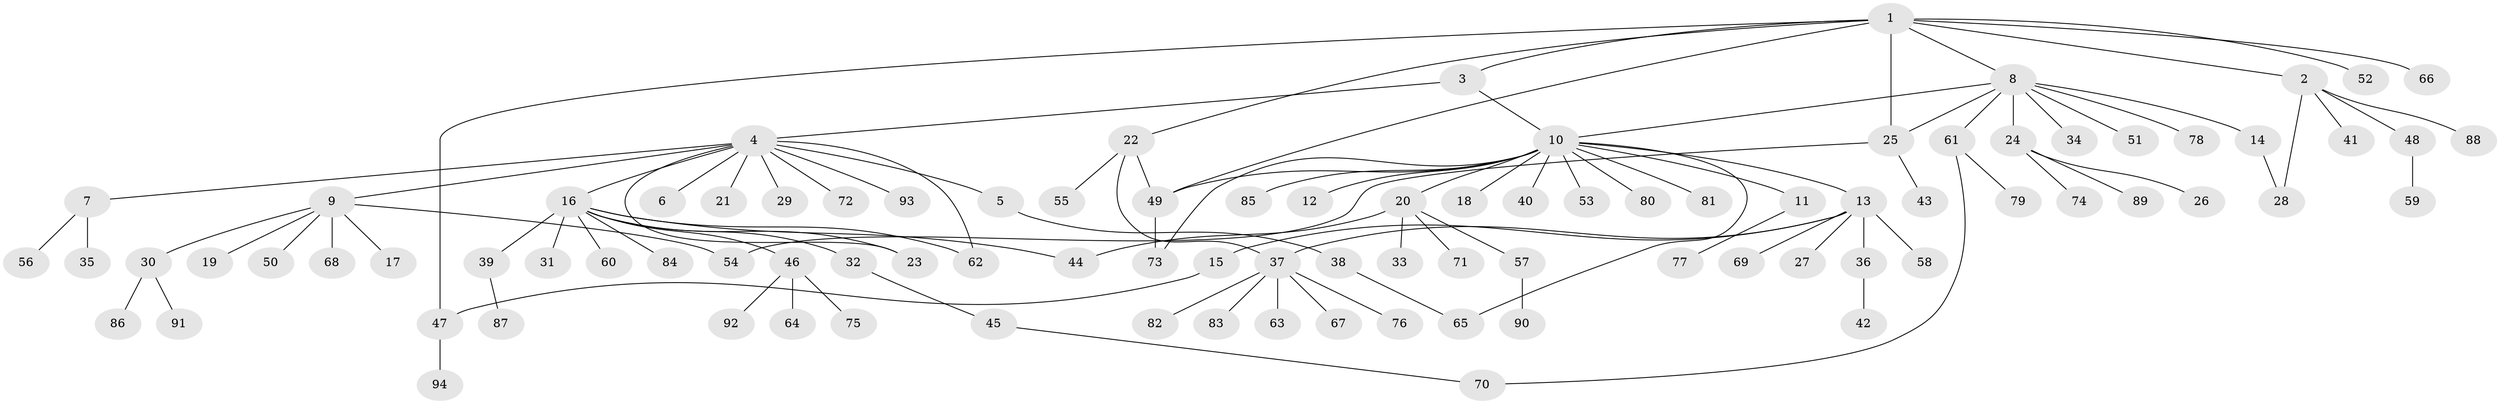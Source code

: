 // coarse degree distribution, {9: 0.03076923076923077, 5: 0.03076923076923077, 3: 0.046153846153846156, 12: 0.015384615384615385, 2: 0.23076923076923078, 1: 0.5846153846153846, 7: 0.015384615384615385, 18: 0.015384615384615385, 8: 0.015384615384615385, 4: 0.015384615384615385}
// Generated by graph-tools (version 1.1) at 2025/18/03/04/25 18:18:19]
// undirected, 94 vertices, 107 edges
graph export_dot {
graph [start="1"]
  node [color=gray90,style=filled];
  1;
  2;
  3;
  4;
  5;
  6;
  7;
  8;
  9;
  10;
  11;
  12;
  13;
  14;
  15;
  16;
  17;
  18;
  19;
  20;
  21;
  22;
  23;
  24;
  25;
  26;
  27;
  28;
  29;
  30;
  31;
  32;
  33;
  34;
  35;
  36;
  37;
  38;
  39;
  40;
  41;
  42;
  43;
  44;
  45;
  46;
  47;
  48;
  49;
  50;
  51;
  52;
  53;
  54;
  55;
  56;
  57;
  58;
  59;
  60;
  61;
  62;
  63;
  64;
  65;
  66;
  67;
  68;
  69;
  70;
  71;
  72;
  73;
  74;
  75;
  76;
  77;
  78;
  79;
  80;
  81;
  82;
  83;
  84;
  85;
  86;
  87;
  88;
  89;
  90;
  91;
  92;
  93;
  94;
  1 -- 2;
  1 -- 3;
  1 -- 8;
  1 -- 22;
  1 -- 25;
  1 -- 47;
  1 -- 49;
  1 -- 52;
  1 -- 66;
  2 -- 28;
  2 -- 41;
  2 -- 48;
  2 -- 88;
  3 -- 4;
  3 -- 10;
  4 -- 5;
  4 -- 6;
  4 -- 7;
  4 -- 9;
  4 -- 16;
  4 -- 21;
  4 -- 23;
  4 -- 29;
  4 -- 62;
  4 -- 72;
  4 -- 93;
  5 -- 38;
  7 -- 35;
  7 -- 56;
  8 -- 10;
  8 -- 14;
  8 -- 24;
  8 -- 25;
  8 -- 34;
  8 -- 51;
  8 -- 61;
  8 -- 78;
  9 -- 17;
  9 -- 19;
  9 -- 30;
  9 -- 50;
  9 -- 54;
  9 -- 68;
  10 -- 11;
  10 -- 12;
  10 -- 13;
  10 -- 18;
  10 -- 20;
  10 -- 40;
  10 -- 49;
  10 -- 53;
  10 -- 65;
  10 -- 73;
  10 -- 80;
  10 -- 81;
  10 -- 85;
  11 -- 77;
  13 -- 15;
  13 -- 27;
  13 -- 36;
  13 -- 37;
  13 -- 58;
  13 -- 69;
  14 -- 28;
  15 -- 47;
  16 -- 23;
  16 -- 31;
  16 -- 32;
  16 -- 39;
  16 -- 44;
  16 -- 46;
  16 -- 60;
  16 -- 62;
  16 -- 84;
  20 -- 33;
  20 -- 44;
  20 -- 57;
  20 -- 71;
  22 -- 37;
  22 -- 49;
  22 -- 55;
  24 -- 26;
  24 -- 74;
  24 -- 89;
  25 -- 43;
  25 -- 54;
  30 -- 86;
  30 -- 91;
  32 -- 45;
  36 -- 42;
  37 -- 63;
  37 -- 67;
  37 -- 76;
  37 -- 82;
  37 -- 83;
  38 -- 65;
  39 -- 87;
  45 -- 70;
  46 -- 64;
  46 -- 75;
  46 -- 92;
  47 -- 94;
  48 -- 59;
  49 -- 73;
  57 -- 90;
  61 -- 70;
  61 -- 79;
}
